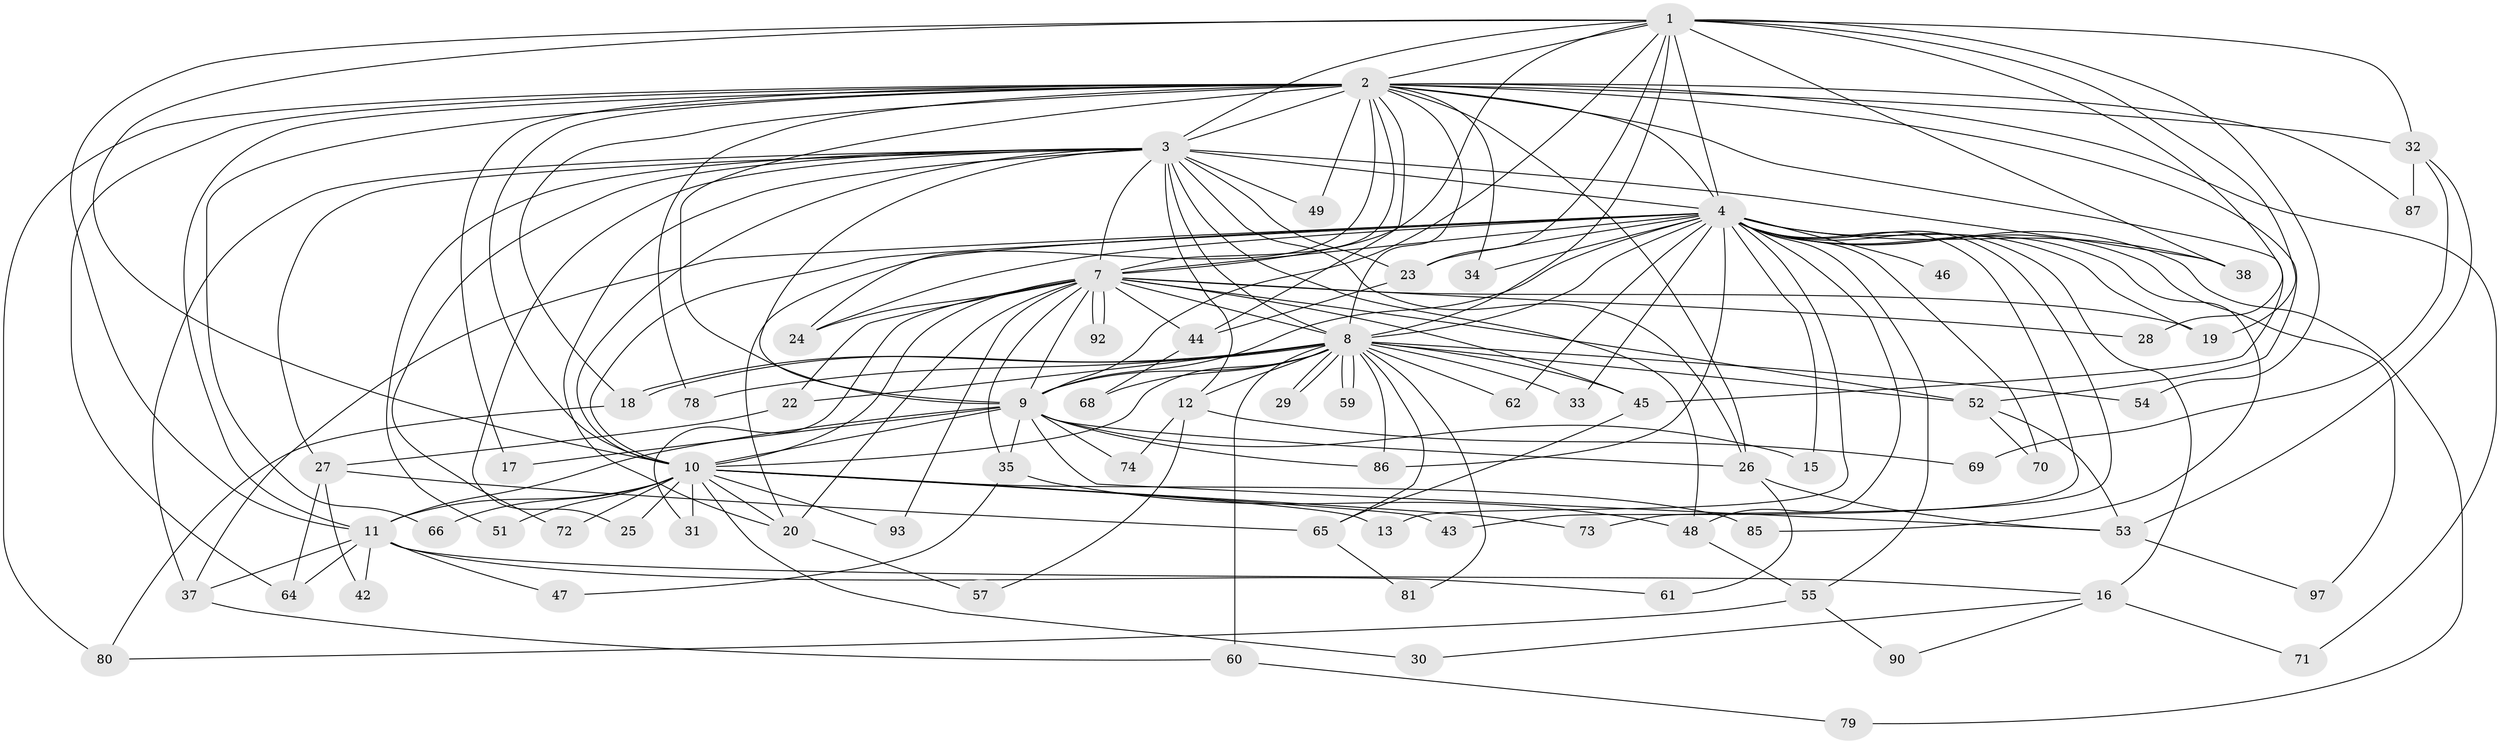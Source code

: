 // original degree distribution, {17: 0.01, 26: 0.01, 15: 0.02, 19: 0.01, 25: 0.01, 22: 0.02, 29: 0.01, 18: 0.01, 9: 0.01, 5: 0.08, 2: 0.61, 3: 0.11, 6: 0.01, 4: 0.08}
// Generated by graph-tools (version 1.1) at 2025/11/02/21/25 10:11:07]
// undirected, 72 vertices, 176 edges
graph export_dot {
graph [start="1"]
  node [color=gray90,style=filled];
  1 [super="+50"];
  2 [super="+36"];
  3 [super="+5"];
  4 [super="+6"];
  7 [super="+98"];
  8 [super="+99"];
  9 [super="+67"];
  10 [super="+88"];
  11 [super="+14"];
  12 [super="+21"];
  13;
  15;
  16 [super="+96"];
  17;
  18 [super="+76"];
  19 [super="+40"];
  20 [super="+56"];
  22;
  23 [super="+41"];
  24 [super="+75"];
  25;
  26 [super="+39"];
  27;
  28;
  29;
  30;
  31;
  32;
  33;
  34;
  35 [super="+58"];
  37 [super="+77"];
  38 [super="+95"];
  42;
  43;
  44 [super="+83"];
  45 [super="+84"];
  46;
  47;
  48 [super="+82"];
  49;
  51;
  52;
  53 [super="+63"];
  54;
  55;
  57;
  59;
  60;
  61;
  62;
  64 [super="+89"];
  65 [super="+100"];
  66;
  68;
  69;
  70;
  71;
  72;
  73;
  74;
  78;
  79;
  80 [super="+91"];
  81;
  85;
  86 [super="+94"];
  87;
  90;
  92;
  93;
  97;
  1 -- 2;
  1 -- 3 [weight=2];
  1 -- 4 [weight=3];
  1 -- 7;
  1 -- 8;
  1 -- 9;
  1 -- 10;
  1 -- 19;
  1 -- 23;
  1 -- 28;
  1 -- 32;
  1 -- 38;
  1 -- 54;
  1 -- 11;
  2 -- 3 [weight=2];
  2 -- 4 [weight=2];
  2 -- 7;
  2 -- 8;
  2 -- 9 [weight=2];
  2 -- 10;
  2 -- 11;
  2 -- 17;
  2 -- 24;
  2 -- 32;
  2 -- 34;
  2 -- 44;
  2 -- 49;
  2 -- 64;
  2 -- 66;
  2 -- 71;
  2 -- 78;
  2 -- 80;
  2 -- 87;
  2 -- 52;
  2 -- 26;
  2 -- 45;
  2 -- 18;
  3 -- 4 [weight=4];
  3 -- 7 [weight=2];
  3 -- 8 [weight=2];
  3 -- 9 [weight=2];
  3 -- 10 [weight=2];
  3 -- 20;
  3 -- 25;
  3 -- 37;
  3 -- 72;
  3 -- 12;
  3 -- 48;
  3 -- 49;
  3 -- 51;
  3 -- 26;
  3 -- 27;
  3 -- 38;
  3 -- 23;
  4 -- 7 [weight=2];
  4 -- 8 [weight=2];
  4 -- 9 [weight=2];
  4 -- 10 [weight=2];
  4 -- 34;
  4 -- 38;
  4 -- 43;
  4 -- 46 [weight=2];
  4 -- 55;
  4 -- 62;
  4 -- 70;
  4 -- 73;
  4 -- 85;
  4 -- 13;
  4 -- 15;
  4 -- 16 [weight=2];
  4 -- 79;
  4 -- 19;
  4 -- 86;
  4 -- 23;
  4 -- 24;
  4 -- 33;
  4 -- 97;
  4 -- 37;
  4 -- 48 [weight=2];
  4 -- 20;
  7 -- 8;
  7 -- 9;
  7 -- 10;
  7 -- 22;
  7 -- 24;
  7 -- 28;
  7 -- 31;
  7 -- 35;
  7 -- 45;
  7 -- 52;
  7 -- 92;
  7 -- 92;
  7 -- 93;
  7 -- 44;
  7 -- 20;
  7 -- 19;
  8 -- 9;
  8 -- 10;
  8 -- 12 [weight=2];
  8 -- 18;
  8 -- 18;
  8 -- 22;
  8 -- 29;
  8 -- 29;
  8 -- 33;
  8 -- 45;
  8 -- 54;
  8 -- 59;
  8 -- 59;
  8 -- 60;
  8 -- 62;
  8 -- 65;
  8 -- 68;
  8 -- 78;
  8 -- 81;
  8 -- 86;
  8 -- 52;
  9 -- 10;
  9 -- 11;
  9 -- 15;
  9 -- 17;
  9 -- 26;
  9 -- 35;
  9 -- 74;
  9 -- 86;
  9 -- 53;
  10 -- 13;
  10 -- 20;
  10 -- 25;
  10 -- 30;
  10 -- 31;
  10 -- 43;
  10 -- 51;
  10 -- 66;
  10 -- 72;
  10 -- 73;
  10 -- 85;
  10 -- 93;
  10 -- 11;
  11 -- 16;
  11 -- 42;
  11 -- 61;
  11 -- 47;
  11 -- 64;
  11 -- 37;
  12 -- 57;
  12 -- 69;
  12 -- 74;
  16 -- 30;
  16 -- 71;
  16 -- 90;
  18 -- 80;
  20 -- 57;
  22 -- 27;
  23 -- 44;
  26 -- 53;
  26 -- 61;
  27 -- 42;
  27 -- 64;
  27 -- 65;
  32 -- 53;
  32 -- 69;
  32 -- 87;
  35 -- 47;
  35 -- 48;
  37 -- 60;
  44 -- 68;
  45 -- 65;
  48 -- 55;
  52 -- 70;
  52 -- 53;
  53 -- 97;
  55 -- 80;
  55 -- 90;
  60 -- 79;
  65 -- 81;
}
